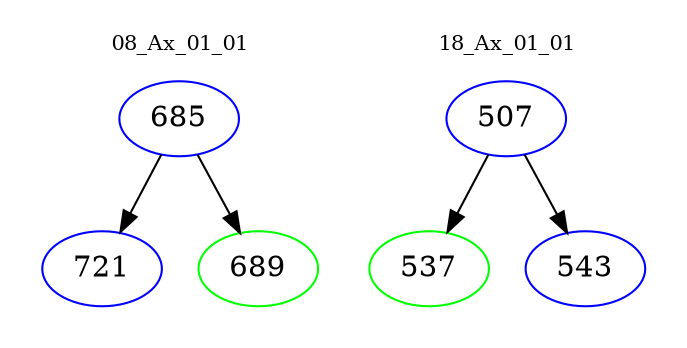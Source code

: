 digraph{
subgraph cluster_0 {
color = white
label = "08_Ax_01_01";
fontsize=10;
T0_685 [label="685", color="blue"]
T0_685 -> T0_721 [color="black"]
T0_721 [label="721", color="blue"]
T0_685 -> T0_689 [color="black"]
T0_689 [label="689", color="green"]
}
subgraph cluster_1 {
color = white
label = "18_Ax_01_01";
fontsize=10;
T1_507 [label="507", color="blue"]
T1_507 -> T1_537 [color="black"]
T1_537 [label="537", color="green"]
T1_507 -> T1_543 [color="black"]
T1_543 [label="543", color="blue"]
}
}
